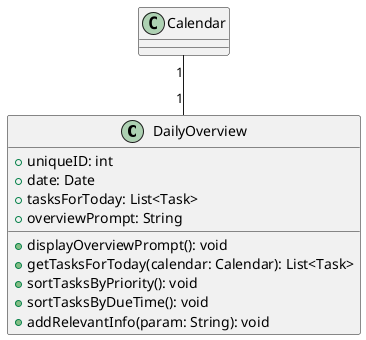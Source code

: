 @startuml

class DailyOverview {
    +uniqueID: int
    +date: Date
    +tasksForToday: List<Task>
    +overviewPrompt: String

    +displayOverviewPrompt(): void
    +getTasksForToday(calendar: Calendar): List<Task>
    +sortTasksByPriority(): void
    +sortTasksByDueTime(): void
    +addRelevantInfo(param: String): void
}

Calendar "1" -- "1" DailyOverview

@enduml
